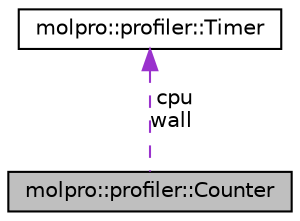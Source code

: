 digraph "molpro::profiler::Counter"
{
 // LATEX_PDF_SIZE
  edge [fontname="Helvetica",fontsize="10",labelfontname="Helvetica",labelfontsize="10"];
  node [fontname="Helvetica",fontsize="10",shape=record];
  Node1 [label="molpro::profiler::Counter",height=0.2,width=0.4,color="black", fillcolor="grey75", style="filled", fontcolor="black",tooltip="Resource counter used for storing operation count, call count, timing information."];
  Node2 -> Node1 [dir="back",color="darkorchid3",fontsize="10",style="dashed",label=" cpu\nwall" ,fontname="Helvetica"];
  Node2 [label="molpro::profiler::Timer",height=0.2,width=0.4,color="black", fillcolor="white", style="filled",URL="$classmolpro_1_1profiler_1_1Timer.html",tooltip="Measures cpu or wall time. Can be constructed as a dummy that is always stopped."];
}
